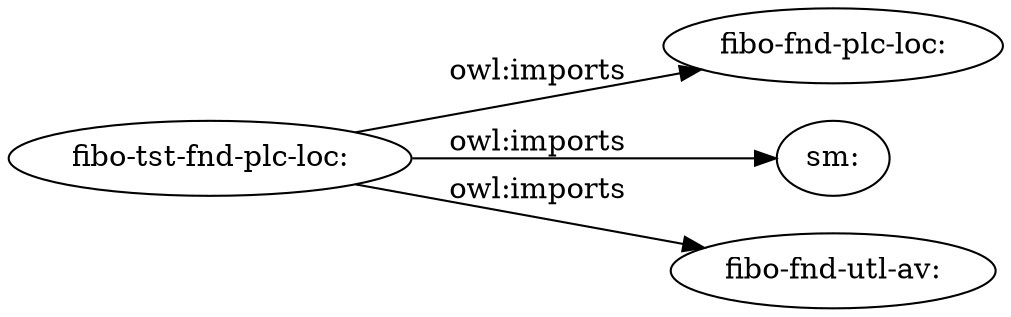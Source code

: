 digraph ar2dtool_diagram { 
rankdir=LR;
size="1501"
	"fibo-tst-fnd-plc-loc:" -> "fibo-fnd-plc-loc:" [ label = "owl:imports" ];
	"fibo-tst-fnd-plc-loc:" -> "sm:" [ label = "owl:imports" ];
	"fibo-tst-fnd-plc-loc:" -> "fibo-fnd-utl-av:" [ label = "owl:imports" ];

}
